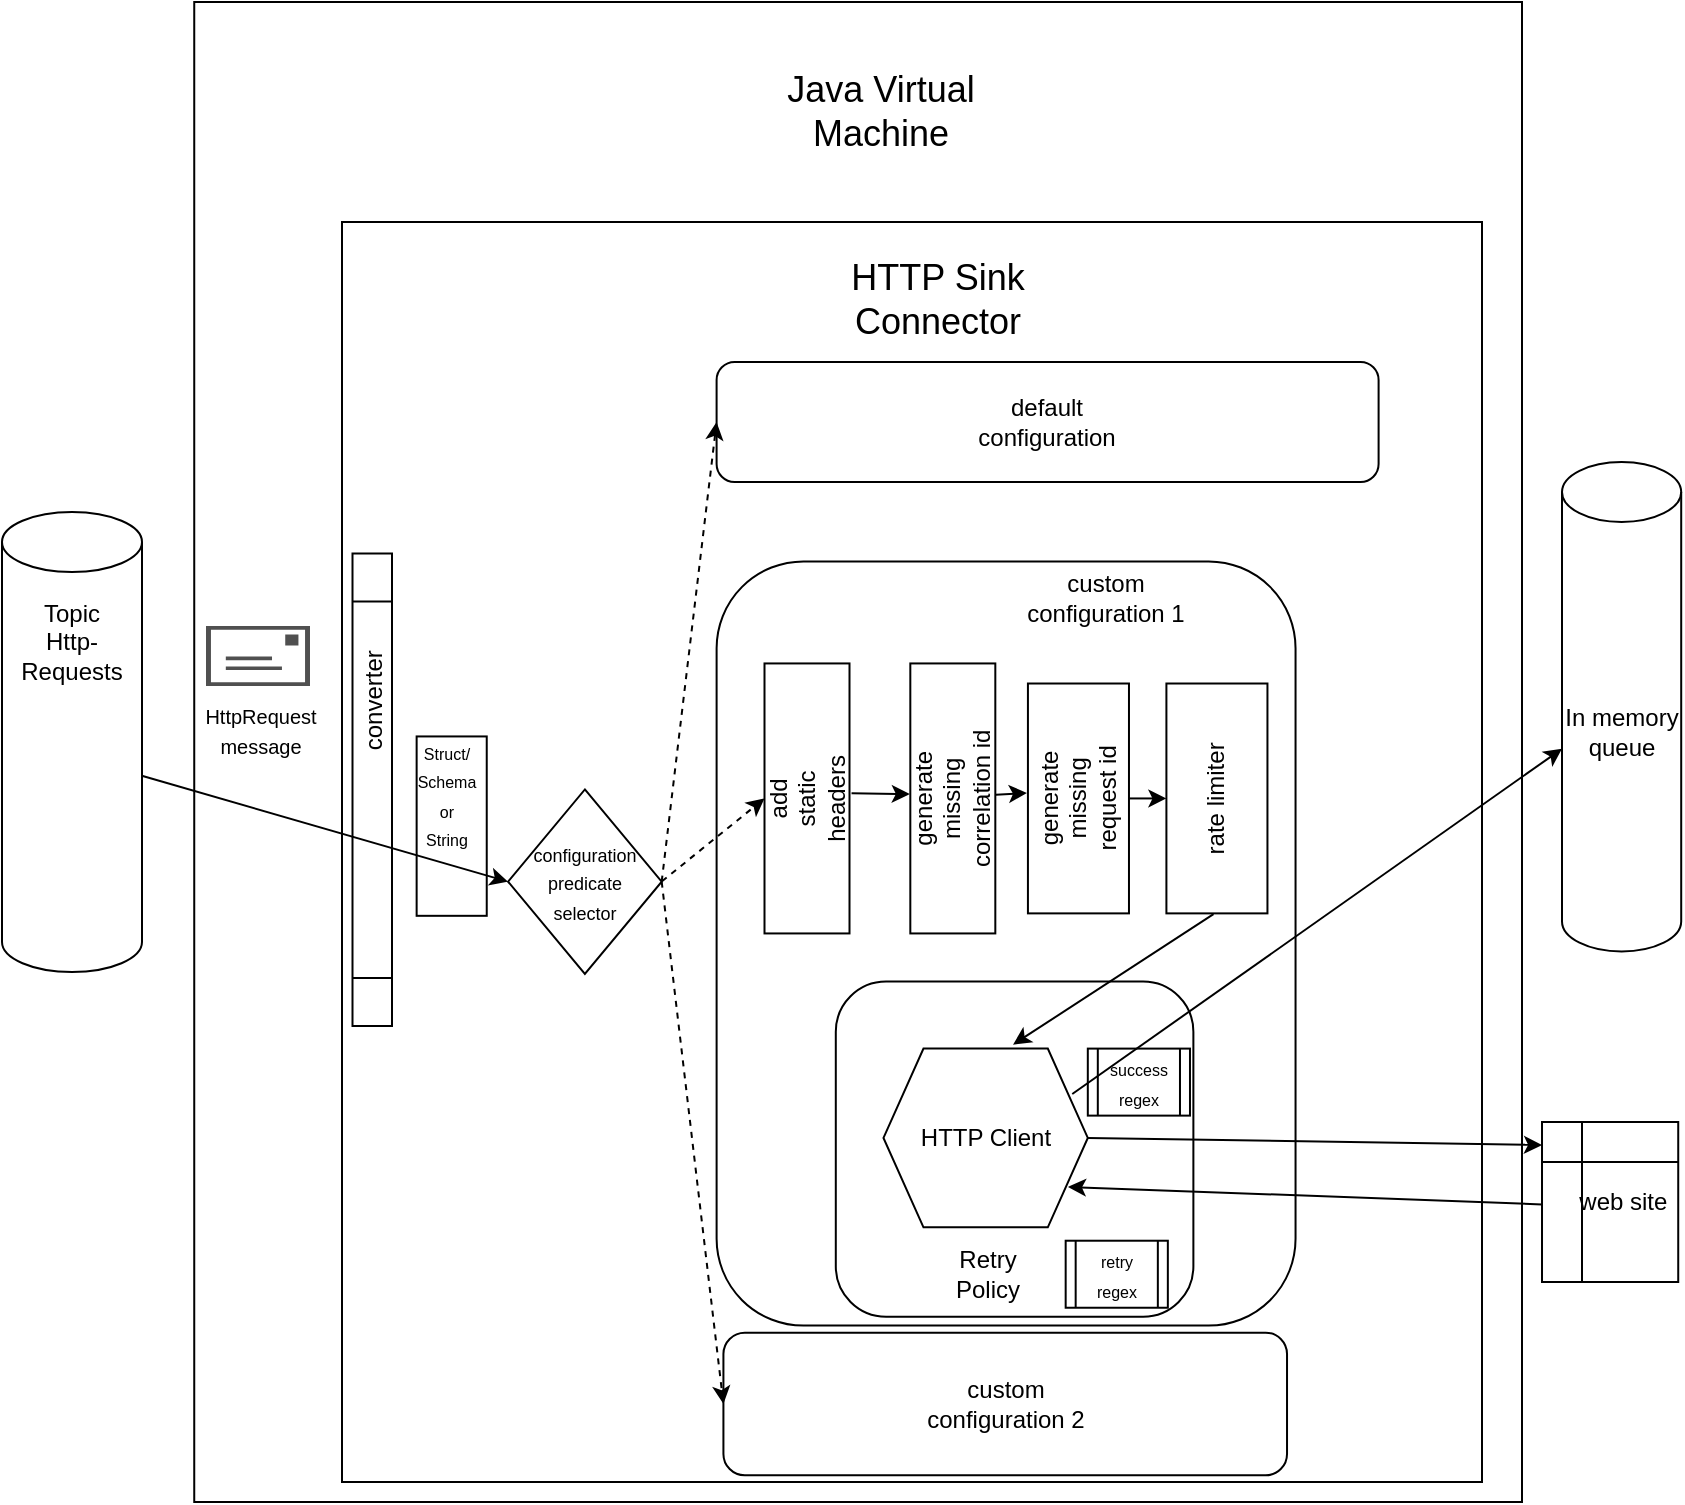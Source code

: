 <mxfile version="21.4.0" type="device">
  <diagram name="Page-1" id="ZFtYh5euHaGSYKI5nWg8">
    <mxGraphModel dx="1406" dy="870" grid="1" gridSize="10" guides="1" tooltips="1" connect="1" arrows="1" fold="1" page="1" pageScale="1" pageWidth="1169" pageHeight="827" math="0" shadow="0">
      <root>
        <mxCell id="0" />
        <mxCell id="1" parent="0" />
        <mxCell id="tHTa6dZi5eadQJ8x-i6F-61" value="" style="rounded=0;whiteSpace=wrap;html=1;" vertex="1" parent="1">
          <mxGeometry x="346.12" y="50" width="663.88" height="750" as="geometry" />
        </mxCell>
        <mxCell id="tHTa6dZi5eadQJ8x-i6F-1" value="" style="rounded=0;whiteSpace=wrap;html=1;" vertex="1" parent="1">
          <mxGeometry x="420" y="160" width="570" height="630" as="geometry" />
        </mxCell>
        <mxCell id="tHTa6dZi5eadQJ8x-i6F-13" value="" style="rounded=1;whiteSpace=wrap;html=1;" vertex="1" parent="tHTa6dZi5eadQJ8x-i6F-1">
          <mxGeometry x="187.304" y="169.698" width="289.47" height="382.111" as="geometry" />
        </mxCell>
        <mxCell id="tHTa6dZi5eadQJ8x-i6F-53" value="" style="rounded=1;whiteSpace=wrap;html=1;" vertex="1" parent="tHTa6dZi5eadQJ8x-i6F-1">
          <mxGeometry x="246.901" y="379.787" width="178.79" height="167.553" as="geometry" />
        </mxCell>
        <mxCell id="tHTa6dZi5eadQJ8x-i6F-22" value="&lt;font style=&quot;font-size: 9px;&quot;&gt;configuration&lt;br&gt;predicate&lt;br&gt;selector&lt;/font&gt;" style="rhombus;whiteSpace=wrap;html=1;" vertex="1" parent="tHTa6dZi5eadQJ8x-i6F-1">
          <mxGeometry x="83.035" y="283.723" width="76.812" height="92.199" as="geometry" />
        </mxCell>
        <mxCell id="tHTa6dZi5eadQJ8x-i6F-38" value="generate&lt;br&gt;missing&lt;br&gt;request id" style="rounded=0;whiteSpace=wrap;html=1;rotation=-90;" vertex="1" parent="tHTa6dZi5eadQJ8x-i6F-1">
          <mxGeometry x="310.756" y="262.959" width="114.937" height="50.519" as="geometry" />
        </mxCell>
        <mxCell id="tHTa6dZi5eadQJ8x-i6F-14" value="custom&lt;br&gt;configuration 2" style="rounded=1;whiteSpace=wrap;html=1;" vertex="1" parent="tHTa6dZi5eadQJ8x-i6F-1">
          <mxGeometry x="190.709" y="555.328" width="281.807" height="71.321" as="geometry" />
        </mxCell>
        <mxCell id="tHTa6dZi5eadQJ8x-i6F-26" value="" style="endArrow=classic;html=1;rounded=0;exitX=1;exitY=0.5;exitDx=0;exitDy=0;entryX=0;entryY=0.5;entryDx=0;entryDy=0;dashed=1;" edge="1" parent="tHTa6dZi5eadQJ8x-i6F-1" source="tHTa6dZi5eadQJ8x-i6F-22" target="tHTa6dZi5eadQJ8x-i6F-14">
          <mxGeometry width="50" height="50" relative="1" as="geometry">
            <mxPoint x="154.951" y="325.698" as="sourcePoint" />
            <mxPoint x="200.926" y="336.396" as="targetPoint" />
          </mxGeometry>
        </mxCell>
        <mxCell id="tHTa6dZi5eadQJ8x-i6F-41" value="rate limiter" style="rounded=0;whiteSpace=wrap;html=1;rotation=-90;" vertex="1" parent="tHTa6dZi5eadQJ8x-i6F-1">
          <mxGeometry x="379.996" y="262.959" width="114.937" height="50.519" as="geometry" />
        </mxCell>
        <mxCell id="tHTa6dZi5eadQJ8x-i6F-43" value="" style="endArrow=classic;html=1;rounded=0;exitX=0.5;exitY=1;exitDx=0;exitDy=0;entryX=0.5;entryY=0;entryDx=0;entryDy=0;" edge="1" parent="tHTa6dZi5eadQJ8x-i6F-1" source="tHTa6dZi5eadQJ8x-i6F-38" target="tHTa6dZi5eadQJ8x-i6F-41">
          <mxGeometry width="50" height="50" relative="1" as="geometry">
            <mxPoint x="413.771" y="300.401" as="sourcePoint" />
            <mxPoint x="426.542" y="300.401" as="targetPoint" />
          </mxGeometry>
        </mxCell>
        <mxCell id="tHTa6dZi5eadQJ8x-i6F-47" value="" style="rounded=0;whiteSpace=wrap;html=1;rotation=-90;" vertex="1" parent="tHTa6dZi5eadQJ8x-i6F-1">
          <mxGeometry x="10" y="284.54" width="89.69" height="35.05" as="geometry" />
        </mxCell>
        <mxCell id="tHTa6dZi5eadQJ8x-i6F-48" value="HTTP Client" style="shape=hexagon;perimeter=hexagonPerimeter2;whiteSpace=wrap;html=1;fixedSize=1;" vertex="1" parent="tHTa6dZi5eadQJ8x-i6F-1">
          <mxGeometry x="270.739" y="413.298" width="102.166" height="89.362" as="geometry" />
        </mxCell>
        <mxCell id="tHTa6dZi5eadQJ8x-i6F-49" value="" style="endArrow=classic;html=1;rounded=0;exitX=-0.003;exitY=0.466;exitDx=0;exitDy=0;exitPerimeter=0;entryX=0.634;entryY=-0.022;entryDx=0;entryDy=0;entryPerimeter=0;" edge="1" parent="tHTa6dZi5eadQJ8x-i6F-1" source="tHTa6dZi5eadQJ8x-i6F-41" target="tHTa6dZi5eadQJ8x-i6F-48">
          <mxGeometry width="50" height="50" relative="1" as="geometry">
            <mxPoint x="212.845" y="256.915" as="sourcePoint" />
            <mxPoint x="255.414" y="201.064" as="targetPoint" />
          </mxGeometry>
        </mxCell>
        <mxCell id="tHTa6dZi5eadQJ8x-i6F-54" value="Retry Policy" style="text;html=1;strokeColor=none;fillColor=none;align=center;verticalAlign=middle;whiteSpace=wrap;rounded=0;" vertex="1" parent="tHTa6dZi5eadQJ8x-i6F-1">
          <mxGeometry x="293.301" y="509.362" width="60.022" height="33.511" as="geometry" />
        </mxCell>
        <mxCell id="tHTa6dZi5eadQJ8x-i6F-58" value="&lt;font style=&quot;font-size: 8px;&quot;&gt;success&lt;br style=&quot;border-color: var(--border-color);&quot;&gt;regex&lt;/font&gt;" style="shape=process;whiteSpace=wrap;html=1;backgroundOutline=1;rotation=0;" vertex="1" parent="tHTa6dZi5eadQJ8x-i6F-1">
          <mxGeometry x="372.905" y="413.298" width="51.083" height="33.511" as="geometry" />
        </mxCell>
        <mxCell id="tHTa6dZi5eadQJ8x-i6F-59" value="&lt;font style=&quot;font-size: 8px;&quot;&gt;retry&lt;br style=&quot;border-color: var(--border-color);&quot;&gt;regex&lt;/font&gt;" style="shape=process;whiteSpace=wrap;html=1;backgroundOutline=1;rotation=0;" vertex="1" parent="tHTa6dZi5eadQJ8x-i6F-1">
          <mxGeometry x="361.837" y="509.362" width="51.083" height="33.511" as="geometry" />
        </mxCell>
        <mxCell id="tHTa6dZi5eadQJ8x-i6F-60" value="&lt;font style=&quot;font-size: 8px;&quot;&gt;Struct/&lt;br&gt;Schema&lt;br style=&quot;border-color: var(--border-color);&quot;&gt;&lt;span style=&quot;border-color: var(--border-color);&quot;&gt;or&lt;/span&gt;&lt;br style=&quot;border-color: var(--border-color);&quot;&gt;&lt;span style=&quot;border-color: var(--border-color);&quot;&gt;String&lt;/span&gt;&lt;/font&gt;" style="text;html=1;strokeColor=none;fillColor=none;align=center;verticalAlign=middle;whiteSpace=wrap;rounded=0;" vertex="1" parent="tHTa6dZi5eadQJ8x-i6F-1">
          <mxGeometry x="27.136" y="268.968" width="51.083" height="33.511" as="geometry" />
        </mxCell>
        <mxCell id="tHTa6dZi5eadQJ8x-i6F-35" value="add&lt;br&gt;static&lt;br&gt;headers" style="rounded=0;whiteSpace=wrap;html=1;rotation=-90;" vertex="1" parent="tHTa6dZi5eadQJ8x-i6F-1">
          <mxGeometry x="165" y="266.97" width="135" height="42.5" as="geometry" />
        </mxCell>
        <mxCell id="tHTa6dZi5eadQJ8x-i6F-34" value="" style="endArrow=classic;html=1;rounded=0;entryX=0.5;entryY=0;entryDx=0;entryDy=0;exitX=1.002;exitY=0.498;exitDx=0;exitDy=0;exitPerimeter=0;dashed=1;" edge="1" parent="tHTa6dZi5eadQJ8x-i6F-1" source="tHTa6dZi5eadQJ8x-i6F-22" target="tHTa6dZi5eadQJ8x-i6F-35">
          <mxGeometry width="50" height="50" relative="1" as="geometry">
            <mxPoint x="150" y="290" as="sourcePoint" />
            <mxPoint x="350" y="261" as="targetPoint" />
          </mxGeometry>
        </mxCell>
        <mxCell id="tHTa6dZi5eadQJ8x-i6F-37" value="generate&lt;br&gt;missing&lt;br&gt;correlation id" style="rounded=0;whiteSpace=wrap;html=1;rotation=-90;" vertex="1" parent="tHTa6dZi5eadQJ8x-i6F-1">
          <mxGeometry x="237.91" y="266.97" width="135" height="42.5" as="geometry" />
        </mxCell>
        <mxCell id="tHTa6dZi5eadQJ8x-i6F-39" value="" style="endArrow=classic;html=1;rounded=0;exitX=0.519;exitY=1.024;exitDx=0;exitDy=0;entryX=0.516;entryY=-0.006;entryDx=0;entryDy=0;entryPerimeter=0;exitPerimeter=0;" edge="1" parent="tHTa6dZi5eadQJ8x-i6F-1" source="tHTa6dZi5eadQJ8x-i6F-35" target="tHTa6dZi5eadQJ8x-i6F-37">
          <mxGeometry width="50" height="50" relative="1" as="geometry">
            <mxPoint x="383" y="264.5" as="sourcePoint" />
            <mxPoint x="413" y="265.5" as="targetPoint" />
          </mxGeometry>
        </mxCell>
        <mxCell id="tHTa6dZi5eadQJ8x-i6F-40" value="" style="endArrow=classic;html=1;rounded=0;exitX=0.514;exitY=1.006;exitDx=0;exitDy=0;entryX=0.524;entryY=-0.01;entryDx=0;entryDy=0;entryPerimeter=0;exitPerimeter=0;" edge="1" parent="tHTa6dZi5eadQJ8x-i6F-1" source="tHTa6dZi5eadQJ8x-i6F-37" target="tHTa6dZi5eadQJ8x-i6F-38">
          <mxGeometry width="50" height="50" relative="1" as="geometry">
            <mxPoint x="439" y="265.5" as="sourcePoint" />
            <mxPoint x="452" y="266" as="targetPoint" />
          </mxGeometry>
        </mxCell>
        <mxCell id="tHTa6dZi5eadQJ8x-i6F-12" value="default&lt;br&gt;configuration" style="rounded=1;whiteSpace=wrap;html=1;" vertex="1" parent="tHTa6dZi5eadQJ8x-i6F-1">
          <mxGeometry x="187.3" y="70" width="331" height="60" as="geometry" />
        </mxCell>
        <mxCell id="tHTa6dZi5eadQJ8x-i6F-23" value="" style="endArrow=classic;html=1;rounded=0;entryX=0;entryY=0.5;entryDx=0;entryDy=0;dashed=1;exitX=1;exitY=0.5;exitDx=0;exitDy=0;" edge="1" parent="tHTa6dZi5eadQJ8x-i6F-1" source="tHTa6dZi5eadQJ8x-i6F-22" target="tHTa6dZi5eadQJ8x-i6F-12">
          <mxGeometry width="50" height="50" relative="1" as="geometry">
            <mxPoint x="190" y="287.321" as="sourcePoint" />
            <mxPoint x="185.358" y="233.049" as="targetPoint" />
          </mxGeometry>
        </mxCell>
        <mxCell id="tHTa6dZi5eadQJ8x-i6F-2" value="&lt;font style=&quot;font-size: 18px;&quot;&gt;HTTP Sink Connector&lt;/font&gt;" style="text;html=1;strokeColor=none;fillColor=none;align=center;verticalAlign=middle;whiteSpace=wrap;rounded=0;" vertex="1" parent="1">
          <mxGeometry x="633" y="184" width="170" height="30" as="geometry" />
        </mxCell>
        <mxCell id="tHTa6dZi5eadQJ8x-i6F-5" value="" style="shape=cylinder3;whiteSpace=wrap;html=1;boundedLbl=1;backgroundOutline=1;size=15;" vertex="1" parent="1">
          <mxGeometry x="250" y="305" width="70" height="230" as="geometry" />
        </mxCell>
        <mxCell id="tHTa6dZi5eadQJ8x-i6F-6" value="Topic&lt;br&gt;Http-Requests" style="text;html=1;strokeColor=none;fillColor=none;align=center;verticalAlign=middle;whiteSpace=wrap;rounded=0;" vertex="1" parent="1">
          <mxGeometry x="255" y="355" width="60" height="30" as="geometry" />
        </mxCell>
        <mxCell id="tHTa6dZi5eadQJ8x-i6F-9" value="" style="sketch=0;pointerEvents=1;shadow=0;dashed=0;html=1;strokeColor=none;fillColor=#505050;labelPosition=center;verticalLabelPosition=bottom;verticalAlign=top;outlineConnect=0;align=center;shape=mxgraph.office.concepts.email;" vertex="1" parent="1">
          <mxGeometry x="352" y="362" width="52" height="30" as="geometry" />
        </mxCell>
        <mxCell id="tHTa6dZi5eadQJ8x-i6F-10" value="&lt;font style=&quot;font-size: 10px;&quot;&gt;HttpRequest&lt;br&gt;message&lt;/font&gt;" style="text;html=1;align=center;verticalAlign=middle;resizable=0;points=[];autosize=1;strokeColor=none;fillColor=none;" vertex="1" parent="1">
          <mxGeometry x="338.5" y="394" width="80" height="40" as="geometry" />
        </mxCell>
        <mxCell id="tHTa6dZi5eadQJ8x-i6F-16" value="custom configuration 1" style="text;html=1;strokeColor=none;fillColor=none;align=center;verticalAlign=middle;whiteSpace=wrap;rounded=0;" vertex="1" parent="1">
          <mxGeometry x="757" y="333" width="90" height="30" as="geometry" />
        </mxCell>
        <mxCell id="tHTa6dZi5eadQJ8x-i6F-20" value="" style="shape=process;whiteSpace=wrap;html=1;backgroundOutline=1;rotation=-90;" vertex="1" parent="1">
          <mxGeometry x="317" y="434" width="236.25" height="19.75" as="geometry" />
        </mxCell>
        <mxCell id="tHTa6dZi5eadQJ8x-i6F-21" value="converter" style="text;html=1;strokeColor=none;fillColor=none;align=center;verticalAlign=middle;whiteSpace=wrap;rounded=0;rotation=-90;" vertex="1" parent="1">
          <mxGeometry x="406.12" y="384" width="60" height="30" as="geometry" />
        </mxCell>
        <mxCell id="tHTa6dZi5eadQJ8x-i6F-11" value="" style="endArrow=classic;html=1;rounded=0;exitX=1.005;exitY=0.574;exitDx=0;exitDy=0;exitPerimeter=0;entryX=0;entryY=0.5;entryDx=0;entryDy=0;" edge="1" parent="1" source="tHTa6dZi5eadQJ8x-i6F-5" target="tHTa6dZi5eadQJ8x-i6F-22">
          <mxGeometry width="50" height="50" relative="1" as="geometry">
            <mxPoint x="680" y="430" as="sourcePoint" />
            <mxPoint x="440" y="450" as="targetPoint" />
          </mxGeometry>
        </mxCell>
        <mxCell id="tHTa6dZi5eadQJ8x-i6F-62" value="&lt;font style=&quot;font-size: 18px;&quot;&gt;Java Virtual Machine&lt;/font&gt;" style="text;html=1;strokeColor=none;fillColor=none;align=center;verticalAlign=middle;whiteSpace=wrap;rounded=0;" vertex="1" parent="1">
          <mxGeometry x="633" y="90" width="113" height="30" as="geometry" />
        </mxCell>
        <mxCell id="tHTa6dZi5eadQJ8x-i6F-18" value="In memory&lt;br&gt;queue" style="shape=cylinder3;whiteSpace=wrap;html=1;boundedLbl=1;backgroundOutline=1;size=15;" vertex="1" parent="1">
          <mxGeometry x="1030.001" y="279.995" width="59.597" height="244.755" as="geometry" />
        </mxCell>
        <mxCell id="tHTa6dZi5eadQJ8x-i6F-19" value="" style="endArrow=classic;html=1;rounded=0;exitX=0.924;exitY=0.254;exitDx=0;exitDy=0;exitPerimeter=0;" edge="1" parent="1" source="tHTa6dZi5eadQJ8x-i6F-48" target="tHTa6dZi5eadQJ8x-i6F-18">
          <mxGeometry width="50" height="50" relative="1" as="geometry">
            <mxPoint x="896.774" y="450" as="sourcePoint" />
            <mxPoint x="1075.564" y="470" as="targetPoint" />
          </mxGeometry>
        </mxCell>
        <mxCell id="tHTa6dZi5eadQJ8x-i6F-51" value="&amp;nbsp; &amp;nbsp; web site" style="shape=internalStorage;whiteSpace=wrap;html=1;backgroundOutline=1;" vertex="1" parent="1">
          <mxGeometry x="1020.004" y="610" width="68.111" height="80" as="geometry" />
        </mxCell>
        <mxCell id="tHTa6dZi5eadQJ8x-i6F-55" value="" style="endArrow=classic;html=1;rounded=0;exitX=0.001;exitY=0.515;exitDx=0;exitDy=0;exitPerimeter=0;entryX=0.903;entryY=0.774;entryDx=0;entryDy=0;entryPerimeter=0;" edge="1" parent="1" source="tHTa6dZi5eadQJ8x-i6F-51" target="tHTa6dZi5eadQJ8x-i6F-48">
          <mxGeometry width="50" height="50" relative="1" as="geometry">
            <mxPoint x="911.452" y="640.48" as="sourcePoint" />
            <mxPoint x="792.905" y="590" as="targetPoint" />
          </mxGeometry>
        </mxCell>
        <mxCell id="tHTa6dZi5eadQJ8x-i6F-52" value="" style="endArrow=classic;html=1;rounded=0;entryX=0;entryY=0.144;entryDx=0;entryDy=0;entryPerimeter=0;exitX=1;exitY=0.5;exitDx=0;exitDy=0;" edge="1" parent="1" source="tHTa6dZi5eadQJ8x-i6F-48" target="tHTa6dZi5eadQJ8x-i6F-51">
          <mxGeometry width="50" height="50" relative="1" as="geometry">
            <mxPoint x="794.608" y="570" as="sourcePoint" />
            <mxPoint x="910.498" y="611.52" as="targetPoint" />
          </mxGeometry>
        </mxCell>
      </root>
    </mxGraphModel>
  </diagram>
</mxfile>
